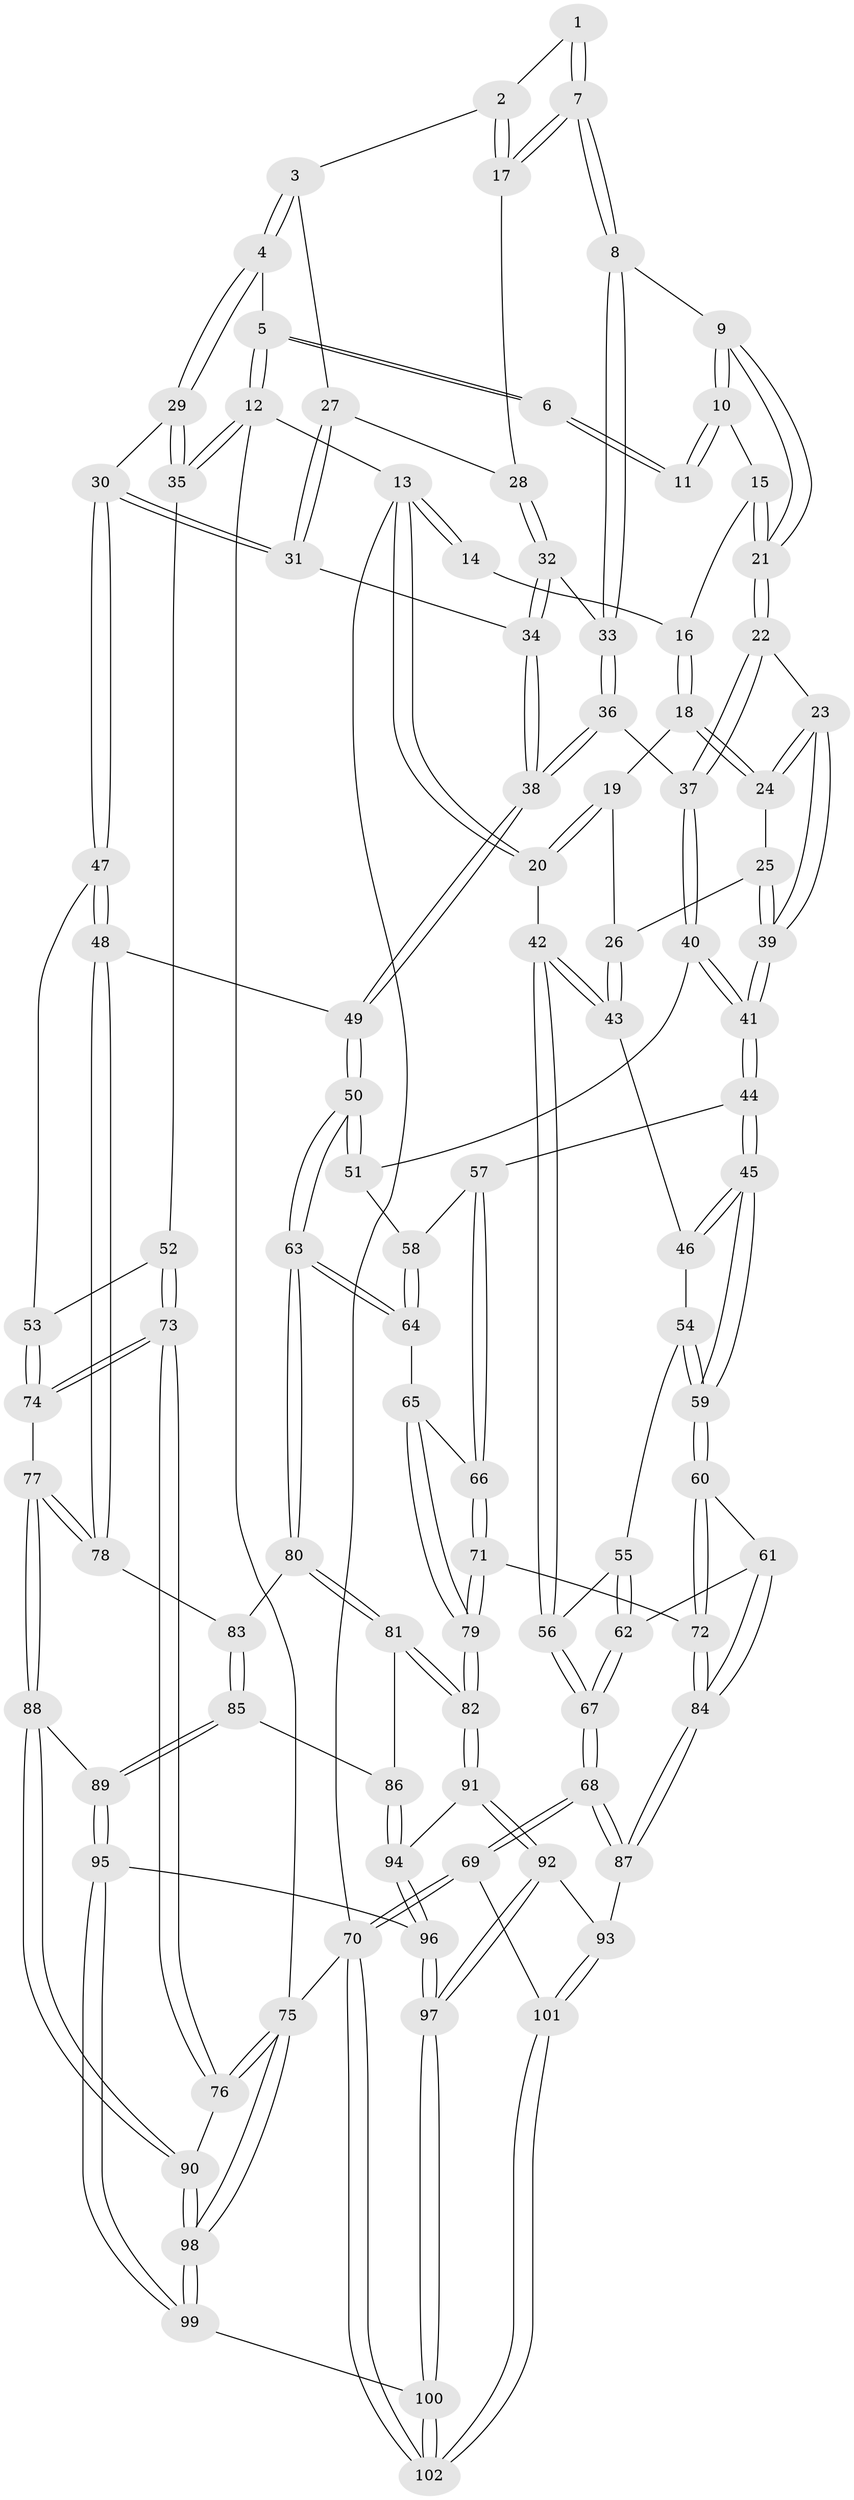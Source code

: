 // Generated by graph-tools (version 1.1) at 2025/03/03/09/25 03:03:13]
// undirected, 102 vertices, 252 edges
graph export_dot {
graph [start="1"]
  node [color=gray90,style=filled];
  1 [pos="+0.664773626493666+0"];
  2 [pos="+0.7185946492476913+0.017565672760812393"];
  3 [pos="+0.7807086683327393+0.09405266591219687"];
  4 [pos="+0.8331452859961997+0.11121973088222646"];
  5 [pos="+1+0"];
  6 [pos="+0.6604786873021867+0"];
  7 [pos="+0.5732817209275372+0.12269788771515944"];
  8 [pos="+0.5536999141927743+0.13278232922103797"];
  9 [pos="+0.4576441027943364+0.11036086962658853"];
  10 [pos="+0.4480512272601368+0.02573598196965591"];
  11 [pos="+0.44691800662495595+0"];
  12 [pos="+1+0"];
  13 [pos="+0+0"];
  14 [pos="+0.23312703265475027+0"];
  15 [pos="+0.2445751978672603+0.044397763527363306"];
  16 [pos="+0.2378765199040721+0.04093623162112523"];
  17 [pos="+0.6040444475621144+0.11917669238707318"];
  18 [pos="+0.20007012409140917+0.09153660650262287"];
  19 [pos="+0.17419481663176056+0.08919395036681077"];
  20 [pos="+0+0"];
  21 [pos="+0.40673660975650633+0.15874885687931978"];
  22 [pos="+0.4040766389618935+0.16458419168047575"];
  23 [pos="+0.33212340546338015+0.23332798660471463"];
  24 [pos="+0.204036548929442+0.12693907412675878"];
  25 [pos="+0.13184503258357466+0.24258396990187367"];
  26 [pos="+0.02845813203018739+0.24518191479916748"];
  27 [pos="+0.6976943678197813+0.15679926605832764"];
  28 [pos="+0.695725842722988+0.15725519111019728"];
  29 [pos="+0.901593807119975+0.22420568770837368"];
  30 [pos="+0.8112905552900924+0.2912988372091074"];
  31 [pos="+0.7943616068603586+0.2835834049432941"];
  32 [pos="+0.6691980577661252+0.22902914768445307"];
  33 [pos="+0.5880875599473621+0.2335744802356439"];
  34 [pos="+0.7047712002367988+0.26404690204265596"];
  35 [pos="+1+0.2610200889978006"];
  36 [pos="+0.5670764825325447+0.3164959120097239"];
  37 [pos="+0.5175172124038802+0.3253871523385038"];
  38 [pos="+0.6058232971280516+0.34640848402039653"];
  39 [pos="+0.28859410599744395+0.336293622850706"];
  40 [pos="+0.5122780974104479+0.33020568000651146"];
  41 [pos="+0.29687321302105313+0.38696502326218085"];
  42 [pos="+0+0.22906589530111351"];
  43 [pos="+0+0.2510129867579663"];
  44 [pos="+0.2940766952722407+0.4015308717287216"];
  45 [pos="+0.26214874876863514+0.4416087227124034"];
  46 [pos="+0.06641257089278864+0.34407772308338236"];
  47 [pos="+0.7606979687304657+0.4419522829156053"];
  48 [pos="+0.7385729062092221+0.45878158440723954"];
  49 [pos="+0.6867668705467093+0.46578067118624916"];
  50 [pos="+0.6347897886865039+0.5134999888106523"];
  51 [pos="+0.5002007739644783+0.44450436521369024"];
  52 [pos="+1+0.2734414430419925"];
  53 [pos="+0.8861988330641781+0.4654581702086581"];
  54 [pos="+0.11523088191136793+0.46742143015268434"];
  55 [pos="+0.10423454636516363+0.47031272408113006"];
  56 [pos="+0+0.2628797705232519"];
  57 [pos="+0.42124057570993695+0.469328658216599"];
  58 [pos="+0.44047700909108917+0.46632207789935654"];
  59 [pos="+0.2519149244342031+0.462506195402461"];
  60 [pos="+0.25015188712465597+0.5200229875104192"];
  61 [pos="+0.0646556895610937+0.6073518801625253"];
  62 [pos="+0+0.5970330312865446"];
  63 [pos="+0.6179571120240788+0.5480643045900784"];
  64 [pos="+0.5324024247693907+0.5464134466414319"];
  65 [pos="+0.5034372585145072+0.5526816285762701"];
  66 [pos="+0.4352690006694406+0.5288065770239538"];
  67 [pos="+0+0.6357905492049409"];
  68 [pos="+0+0.9017743884343029"];
  69 [pos="+0+0.9362320527680752"];
  70 [pos="+0+1"];
  71 [pos="+0.39392531118740276+0.6650486960784308"];
  72 [pos="+0.2738189553689599+0.5922511894594932"];
  73 [pos="+1+0.6141833324299668"];
  74 [pos="+0.9669248762941993+0.6090608742449913"];
  75 [pos="+1+1"];
  76 [pos="+1+0.9025483395822159"];
  77 [pos="+0.857146200444415+0.6661603650212019"];
  78 [pos="+0.830229535603215+0.6468540988894559"];
  79 [pos="+0.400934268102658+0.6734442110958203"];
  80 [pos="+0.6154803532388333+0.5760264187165384"];
  81 [pos="+0.5949909669794132+0.6328983180236815"];
  82 [pos="+0.44058816238287873+0.740667438953383"];
  83 [pos="+0.7486663255877297+0.6602888595051043"];
  84 [pos="+0.18590865785324903+0.7102112817324469"];
  85 [pos="+0.6761379747662798+0.7324946092349042"];
  86 [pos="+0.6728997790619173+0.7322008647353784"];
  87 [pos="+0.17758768806056674+0.7668193475513501"];
  88 [pos="+0.8439462609235214+0.8385104599641654"];
  89 [pos="+0.8371137565769655+0.8405965273841346"];
  90 [pos="+0.8455020642461905+0.8392480705881814"];
  91 [pos="+0.43786881344948214+0.782749952052399"];
  92 [pos="+0.4056869960011174+0.8224405423055513"];
  93 [pos="+0.2984031676818707+0.8740178332309619"];
  94 [pos="+0.5894678705044119+0.8384780437739788"];
  95 [pos="+0.7799524642328707+0.8845480849360514"];
  96 [pos="+0.6134455646716009+0.8693296557432797"];
  97 [pos="+0.5655298144238002+1"];
  98 [pos="+1+1"];
  99 [pos="+0.6693134883847679+1"];
  100 [pos="+0.5737783125469063+1"];
  101 [pos="+0.28208698153373296+0.9149453890609972"];
  102 [pos="+0.25514953928806666+1"];
  1 -- 2;
  1 -- 7;
  1 -- 7;
  2 -- 3;
  2 -- 17;
  2 -- 17;
  3 -- 4;
  3 -- 4;
  3 -- 27;
  4 -- 5;
  4 -- 29;
  4 -- 29;
  5 -- 6;
  5 -- 6;
  5 -- 12;
  5 -- 12;
  6 -- 11;
  6 -- 11;
  7 -- 8;
  7 -- 8;
  7 -- 17;
  7 -- 17;
  8 -- 9;
  8 -- 33;
  8 -- 33;
  9 -- 10;
  9 -- 10;
  9 -- 21;
  9 -- 21;
  10 -- 11;
  10 -- 11;
  10 -- 15;
  12 -- 13;
  12 -- 35;
  12 -- 35;
  12 -- 75;
  13 -- 14;
  13 -- 14;
  13 -- 20;
  13 -- 20;
  13 -- 70;
  14 -- 16;
  15 -- 16;
  15 -- 21;
  15 -- 21;
  16 -- 18;
  16 -- 18;
  17 -- 28;
  18 -- 19;
  18 -- 24;
  18 -- 24;
  19 -- 20;
  19 -- 20;
  19 -- 26;
  20 -- 42;
  21 -- 22;
  21 -- 22;
  22 -- 23;
  22 -- 37;
  22 -- 37;
  23 -- 24;
  23 -- 24;
  23 -- 39;
  23 -- 39;
  24 -- 25;
  25 -- 26;
  25 -- 39;
  25 -- 39;
  26 -- 43;
  26 -- 43;
  27 -- 28;
  27 -- 31;
  27 -- 31;
  28 -- 32;
  28 -- 32;
  29 -- 30;
  29 -- 35;
  29 -- 35;
  30 -- 31;
  30 -- 31;
  30 -- 47;
  30 -- 47;
  31 -- 34;
  32 -- 33;
  32 -- 34;
  32 -- 34;
  33 -- 36;
  33 -- 36;
  34 -- 38;
  34 -- 38;
  35 -- 52;
  36 -- 37;
  36 -- 38;
  36 -- 38;
  37 -- 40;
  37 -- 40;
  38 -- 49;
  38 -- 49;
  39 -- 41;
  39 -- 41;
  40 -- 41;
  40 -- 41;
  40 -- 51;
  41 -- 44;
  41 -- 44;
  42 -- 43;
  42 -- 43;
  42 -- 56;
  42 -- 56;
  43 -- 46;
  44 -- 45;
  44 -- 45;
  44 -- 57;
  45 -- 46;
  45 -- 46;
  45 -- 59;
  45 -- 59;
  46 -- 54;
  47 -- 48;
  47 -- 48;
  47 -- 53;
  48 -- 49;
  48 -- 78;
  48 -- 78;
  49 -- 50;
  49 -- 50;
  50 -- 51;
  50 -- 51;
  50 -- 63;
  50 -- 63;
  51 -- 58;
  52 -- 53;
  52 -- 73;
  52 -- 73;
  53 -- 74;
  53 -- 74;
  54 -- 55;
  54 -- 59;
  54 -- 59;
  55 -- 56;
  55 -- 62;
  55 -- 62;
  56 -- 67;
  56 -- 67;
  57 -- 58;
  57 -- 66;
  57 -- 66;
  58 -- 64;
  58 -- 64;
  59 -- 60;
  59 -- 60;
  60 -- 61;
  60 -- 72;
  60 -- 72;
  61 -- 62;
  61 -- 84;
  61 -- 84;
  62 -- 67;
  62 -- 67;
  63 -- 64;
  63 -- 64;
  63 -- 80;
  63 -- 80;
  64 -- 65;
  65 -- 66;
  65 -- 79;
  65 -- 79;
  66 -- 71;
  66 -- 71;
  67 -- 68;
  67 -- 68;
  68 -- 69;
  68 -- 69;
  68 -- 87;
  68 -- 87;
  69 -- 70;
  69 -- 70;
  69 -- 101;
  70 -- 102;
  70 -- 102;
  70 -- 75;
  71 -- 72;
  71 -- 79;
  71 -- 79;
  72 -- 84;
  72 -- 84;
  73 -- 74;
  73 -- 74;
  73 -- 76;
  73 -- 76;
  74 -- 77;
  75 -- 76;
  75 -- 76;
  75 -- 98;
  75 -- 98;
  76 -- 90;
  77 -- 78;
  77 -- 78;
  77 -- 88;
  77 -- 88;
  78 -- 83;
  79 -- 82;
  79 -- 82;
  80 -- 81;
  80 -- 81;
  80 -- 83;
  81 -- 82;
  81 -- 82;
  81 -- 86;
  82 -- 91;
  82 -- 91;
  83 -- 85;
  83 -- 85;
  84 -- 87;
  84 -- 87;
  85 -- 86;
  85 -- 89;
  85 -- 89;
  86 -- 94;
  86 -- 94;
  87 -- 93;
  88 -- 89;
  88 -- 90;
  88 -- 90;
  89 -- 95;
  89 -- 95;
  90 -- 98;
  90 -- 98;
  91 -- 92;
  91 -- 92;
  91 -- 94;
  92 -- 93;
  92 -- 97;
  92 -- 97;
  93 -- 101;
  93 -- 101;
  94 -- 96;
  94 -- 96;
  95 -- 96;
  95 -- 99;
  95 -- 99;
  96 -- 97;
  96 -- 97;
  97 -- 100;
  97 -- 100;
  98 -- 99;
  98 -- 99;
  99 -- 100;
  100 -- 102;
  100 -- 102;
  101 -- 102;
  101 -- 102;
}
